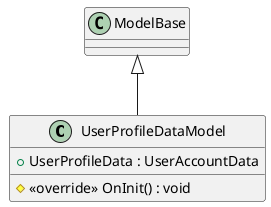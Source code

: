 @startuml
class UserProfileDataModel {
    + UserProfileData : UserAccountData
    # <<override>> OnInit() : void
}
ModelBase <|-- UserProfileDataModel
@enduml
